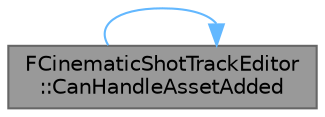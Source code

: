 digraph "FCinematicShotTrackEditor::CanHandleAssetAdded"
{
 // INTERACTIVE_SVG=YES
 // LATEX_PDF_SIZE
  bgcolor="transparent";
  edge [fontname=Helvetica,fontsize=10,labelfontname=Helvetica,labelfontsize=10];
  node [fontname=Helvetica,fontsize=10,shape=box,height=0.2,width=0.4];
  rankdir="LR";
  Node1 [id="Node000001",label="FCinematicShotTrackEditor\l::CanHandleAssetAdded",height=0.2,width=0.4,color="gray40", fillcolor="grey60", style="filled", fontcolor="black",tooltip="Whether to handle this asset being dropped onto the sequence as opposed to a specific track."];
  Node1 -> Node1 [id="edge1_Node000001_Node000001",color="steelblue1",style="solid",tooltip=" "];
}
